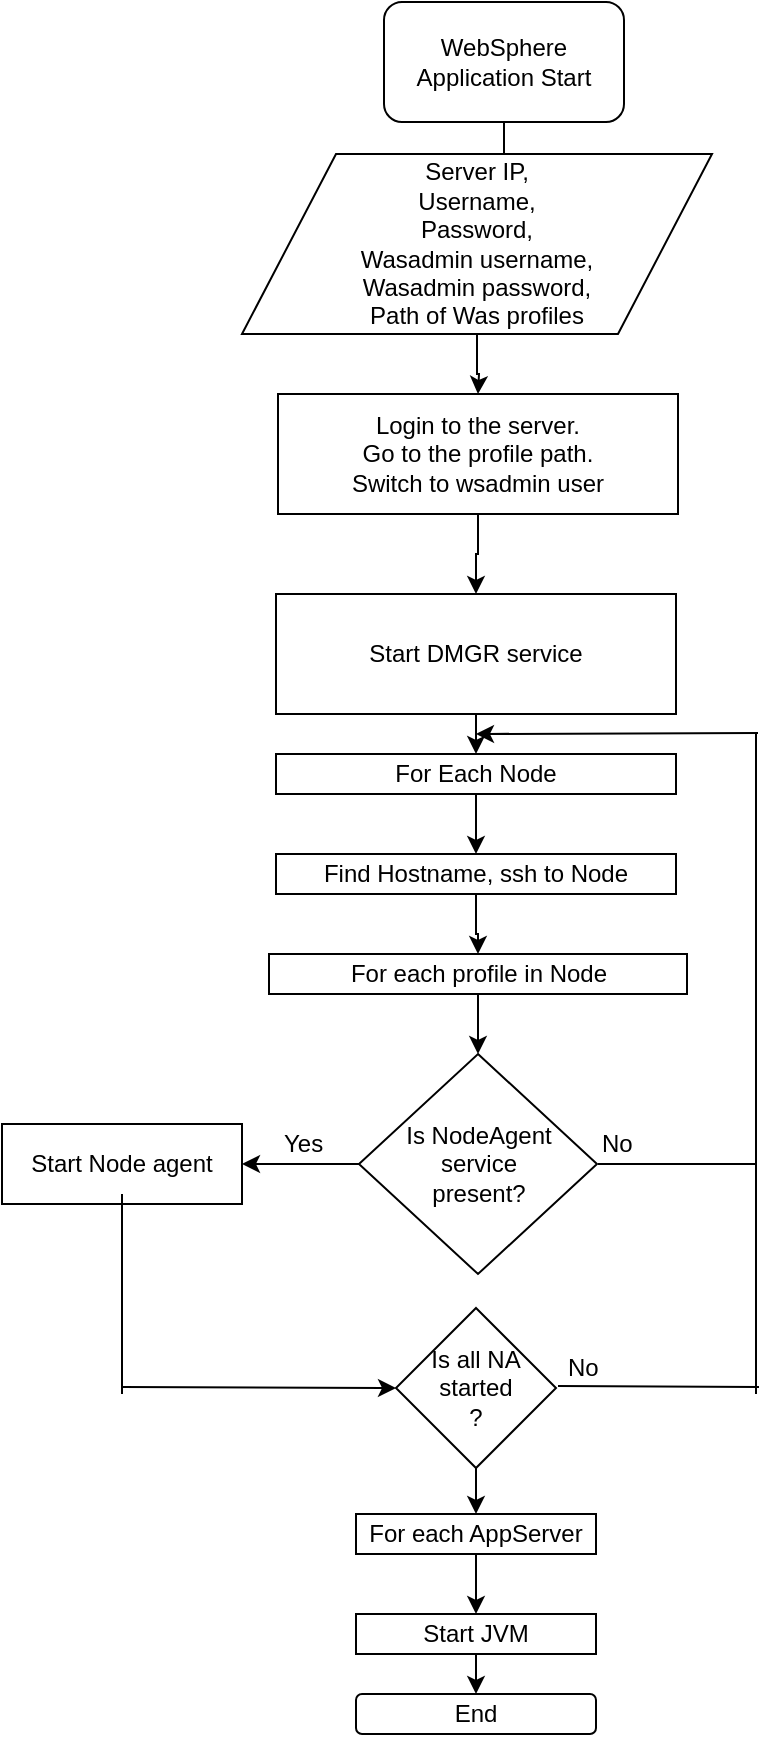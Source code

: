 <mxfile version="11.3.1" type="github" pages="1"><diagram id="XbEey4qihFn1aIaw0n4t" name="Page-1"><mxGraphModel dx="854" dy="468" grid="1" gridSize="10" guides="1" tooltips="1" connect="1" arrows="1" fold="1" page="1" pageScale="1" pageWidth="850" pageHeight="1100" math="0" shadow="0"><root><mxCell id="0"/><mxCell id="1" parent="0"/><mxCell id="oMd4Auz60f5KPNyBKYmL-3" value="" style="edgeStyle=orthogonalEdgeStyle;rounded=0;orthogonalLoop=1;jettySize=auto;html=1;entryX=0.5;entryY=0;entryDx=0;entryDy=0;" parent="1" source="oMd4Auz60f5KPNyBKYmL-1" target="oMd4Auz60f5KPNyBKYmL-4" edge="1"><mxGeometry relative="1" as="geometry"><mxPoint x="420" y="240" as="targetPoint"/></mxGeometry></mxCell><mxCell id="oMd4Auz60f5KPNyBKYmL-1" value="WebSphere Application Start" style="rounded=1;whiteSpace=wrap;html=1;" parent="1" vertex="1"><mxGeometry x="374" y="164" width="120" height="60" as="geometry"/></mxCell><mxCell id="oMd4Auz60f5KPNyBKYmL-6" value="" style="edgeStyle=orthogonalEdgeStyle;rounded=0;orthogonalLoop=1;jettySize=auto;html=1;" parent="1" source="oMd4Auz60f5KPNyBKYmL-4" edge="1"><mxGeometry relative="1" as="geometry"><mxPoint x="421" y="360" as="targetPoint"/></mxGeometry></mxCell><mxCell id="oMd4Auz60f5KPNyBKYmL-4" value="Server IP,&lt;br&gt;Username,&lt;br&gt;Password,&lt;br&gt;Wasadmin username,&lt;br&gt;Wasadmin password,&lt;br&gt;Path of Was profiles" style="shape=parallelogram;perimeter=parallelogramPerimeter;whiteSpace=wrap;html=1;" parent="1" vertex="1"><mxGeometry x="303" y="240" width="235" height="90" as="geometry"/></mxCell><mxCell id="ldHxyFsKk509pLCEU5e3-24" style="edgeStyle=orthogonalEdgeStyle;rounded=0;orthogonalLoop=1;jettySize=auto;html=1;exitX=0.5;exitY=1;exitDx=0;exitDy=0;entryX=0.5;entryY=0;entryDx=0;entryDy=0;" parent="1" source="oMd4Auz60f5KPNyBKYmL-8" target="oMd4Auz60f5KPNyBKYmL-9" edge="1"><mxGeometry relative="1" as="geometry"/></mxCell><mxCell id="oMd4Auz60f5KPNyBKYmL-8" value="Login to the server.&lt;br&gt;Go to the profile path.&lt;br&gt;Switch to wsadmin user" style="rounded=0;whiteSpace=wrap;html=1;" parent="1" vertex="1"><mxGeometry x="321" y="360" width="200" height="60" as="geometry"/></mxCell><mxCell id="ldHxyFsKk509pLCEU5e3-25" style="edgeStyle=orthogonalEdgeStyle;rounded=0;orthogonalLoop=1;jettySize=auto;html=1;exitX=0.5;exitY=1;exitDx=0;exitDy=0;entryX=0.5;entryY=0;entryDx=0;entryDy=0;" parent="1" source="oMd4Auz60f5KPNyBKYmL-9" target="oMd4Auz60f5KPNyBKYmL-13" edge="1"><mxGeometry relative="1" as="geometry"/></mxCell><mxCell id="oMd4Auz60f5KPNyBKYmL-9" value="Start DMGR service" style="rounded=0;whiteSpace=wrap;html=1;" parent="1" vertex="1"><mxGeometry x="320" y="460" width="200" height="60" as="geometry"/></mxCell><mxCell id="ldHxyFsKk509pLCEU5e3-31" style="edgeStyle=orthogonalEdgeStyle;rounded=0;orthogonalLoop=1;jettySize=auto;html=1;exitX=0.5;exitY=1;exitDx=0;exitDy=0;entryX=0.5;entryY=0;entryDx=0;entryDy=0;" parent="1" source="oMd4Auz60f5KPNyBKYmL-13" edge="1"><mxGeometry relative="1" as="geometry"><mxPoint x="420" y="590" as="targetPoint"/></mxGeometry></mxCell><mxCell id="oMd4Auz60f5KPNyBKYmL-13" value="For Each Node" style="rounded=0;whiteSpace=wrap;html=1;" parent="1" vertex="1"><mxGeometry x="320" y="540" width="200" height="20" as="geometry"/></mxCell><mxCell id="b6VbqGa2AgNqBlgmkM4E-3" value="" style="edgeStyle=orthogonalEdgeStyle;rounded=0;orthogonalLoop=1;jettySize=auto;html=1;" parent="1" source="ldHxyFsKk509pLCEU5e3-17" target="b6VbqGa2AgNqBlgmkM4E-2" edge="1"><mxGeometry relative="1" as="geometry"/></mxCell><mxCell id="ldHxyFsKk509pLCEU5e3-17" value="Find Hostname, ssh to Node" style="rounded=0;whiteSpace=wrap;html=1;" parent="1" vertex="1"><mxGeometry x="320" y="590" width="200" height="20" as="geometry"/></mxCell><mxCell id="b6VbqGa2AgNqBlgmkM4E-7" value="" style="edgeStyle=orthogonalEdgeStyle;rounded=0;orthogonalLoop=1;jettySize=auto;html=1;" parent="1" source="b6VbqGa2AgNqBlgmkM4E-2" edge="1"><mxGeometry relative="1" as="geometry"><mxPoint x="421" y="690" as="targetPoint"/></mxGeometry></mxCell><mxCell id="b6VbqGa2AgNqBlgmkM4E-2" value="For each profile in Node" style="rounded=0;whiteSpace=wrap;html=1;" parent="1" vertex="1"><mxGeometry x="316.5" y="640" width="209" height="20" as="geometry"/></mxCell><mxCell id="kcEfun5Aln1re3D9TaMT-24" value="" style="edgeStyle=orthogonalEdgeStyle;rounded=0;orthogonalLoop=1;jettySize=auto;html=1;" edge="1" parent="1" source="kcEfun5Aln1re3D9TaMT-2" target="kcEfun5Aln1re3D9TaMT-11"><mxGeometry relative="1" as="geometry"/></mxCell><mxCell id="kcEfun5Aln1re3D9TaMT-2" value="Is NodeAgent&lt;br&gt;service&lt;br&gt;present?" style="rhombus;whiteSpace=wrap;html=1;" vertex="1" parent="1"><mxGeometry x="361.5" y="690" width="119" height="110" as="geometry"/></mxCell><mxCell id="kcEfun5Aln1re3D9TaMT-5" value="No" style="text;html=1;resizable=0;points=[];autosize=1;align=left;verticalAlign=top;spacingTop=-4;" vertex="1" parent="1"><mxGeometry x="481" y="725" width="30" height="20" as="geometry"/></mxCell><mxCell id="kcEfun5Aln1re3D9TaMT-6" value="" style="endArrow=none;html=1;" edge="1" parent="1"><mxGeometry width="50" height="50" relative="1" as="geometry"><mxPoint x="481" y="745" as="sourcePoint"/><mxPoint x="560" y="745" as="targetPoint"/></mxGeometry></mxCell><mxCell id="kcEfun5Aln1re3D9TaMT-7" value="" style="endArrow=none;html=1;" edge="1" parent="1"><mxGeometry width="50" height="50" relative="1" as="geometry"><mxPoint x="560" y="745" as="sourcePoint"/><mxPoint x="560" y="530" as="targetPoint"/></mxGeometry></mxCell><mxCell id="kcEfun5Aln1re3D9TaMT-8" value="" style="endArrow=classic;html=1;" edge="1" parent="1"><mxGeometry width="50" height="50" relative="1" as="geometry"><mxPoint x="561" y="529.5" as="sourcePoint"/><mxPoint x="420" y="530" as="targetPoint"/></mxGeometry></mxCell><mxCell id="kcEfun5Aln1re3D9TaMT-11" value="Start Node agent" style="rounded=0;whiteSpace=wrap;html=1;" vertex="1" parent="1"><mxGeometry x="183" y="725" width="120" height="40" as="geometry"/></mxCell><mxCell id="kcEfun5Aln1re3D9TaMT-32" value="" style="edgeStyle=orthogonalEdgeStyle;rounded=0;orthogonalLoop=1;jettySize=auto;html=1;" edge="1" parent="1" source="kcEfun5Aln1re3D9TaMT-17"><mxGeometry relative="1" as="geometry"><mxPoint x="420" y="920" as="targetPoint"/></mxGeometry></mxCell><mxCell id="kcEfun5Aln1re3D9TaMT-17" value="Is all NA&lt;br&gt;started&lt;br&gt;?" style="rhombus;whiteSpace=wrap;html=1;" vertex="1" parent="1"><mxGeometry x="380" y="817" width="80" height="80" as="geometry"/></mxCell><mxCell id="kcEfun5Aln1re3D9TaMT-21" value="" style="endArrow=none;html=1;" edge="1" parent="1"><mxGeometry width="50" height="50" relative="1" as="geometry"><mxPoint x="461" y="856" as="sourcePoint"/><mxPoint x="561.5" y="856.5" as="targetPoint"/></mxGeometry></mxCell><mxCell id="kcEfun5Aln1re3D9TaMT-23" value="No" style="text;html=1;resizable=0;points=[];autosize=1;align=left;verticalAlign=top;spacingTop=-4;" vertex="1" parent="1"><mxGeometry x="464" y="837" width="30" height="20" as="geometry"/></mxCell><mxCell id="kcEfun5Aln1re3D9TaMT-25" value="Yes" style="text;html=1;resizable=0;points=[];autosize=1;align=left;verticalAlign=top;spacingTop=-4;" vertex="1" parent="1"><mxGeometry x="321.5" y="725" width="40" height="20" as="geometry"/></mxCell><mxCell id="kcEfun5Aln1re3D9TaMT-26" value="" style="endArrow=none;html=1;" edge="1" parent="1"><mxGeometry width="50" height="50" relative="1" as="geometry"><mxPoint x="560" y="860" as="sourcePoint"/><mxPoint x="560" y="740" as="targetPoint"/></mxGeometry></mxCell><mxCell id="kcEfun5Aln1re3D9TaMT-29" value="" style="endArrow=none;html=1;" edge="1" parent="1"><mxGeometry width="50" height="50" relative="1" as="geometry"><mxPoint x="243" y="860" as="sourcePoint"/><mxPoint x="243" y="760" as="targetPoint"/></mxGeometry></mxCell><mxCell id="kcEfun5Aln1re3D9TaMT-30" value="" style="endArrow=classic;html=1;entryX=0;entryY=0.5;entryDx=0;entryDy=0;" edge="1" parent="1" target="kcEfun5Aln1re3D9TaMT-17"><mxGeometry width="50" height="50" relative="1" as="geometry"><mxPoint x="243" y="856.5" as="sourcePoint"/><mxPoint x="313" y="856.5" as="targetPoint"/></mxGeometry></mxCell><mxCell id="kcEfun5Aln1re3D9TaMT-35" value="" style="edgeStyle=orthogonalEdgeStyle;rounded=0;orthogonalLoop=1;jettySize=auto;html=1;" edge="1" parent="1" source="kcEfun5Aln1re3D9TaMT-33" target="kcEfun5Aln1re3D9TaMT-34"><mxGeometry relative="1" as="geometry"/></mxCell><mxCell id="kcEfun5Aln1re3D9TaMT-33" value="For each AppServer" style="rounded=0;whiteSpace=wrap;html=1;" vertex="1" parent="1"><mxGeometry x="360" y="920" width="120" height="20" as="geometry"/></mxCell><mxCell id="kcEfun5Aln1re3D9TaMT-37" value="" style="edgeStyle=orthogonalEdgeStyle;rounded=0;orthogonalLoop=1;jettySize=auto;html=1;" edge="1" parent="1" source="kcEfun5Aln1re3D9TaMT-34"><mxGeometry relative="1" as="geometry"><mxPoint x="420" y="1010" as="targetPoint"/></mxGeometry></mxCell><mxCell id="kcEfun5Aln1re3D9TaMT-34" value="Start JVM" style="rounded=0;whiteSpace=wrap;html=1;" vertex="1" parent="1"><mxGeometry x="360" y="970" width="120" height="20" as="geometry"/></mxCell><mxCell id="kcEfun5Aln1re3D9TaMT-38" value="End" style="rounded=1;whiteSpace=wrap;html=1;" vertex="1" parent="1"><mxGeometry x="360" y="1010" width="120" height="20" as="geometry"/></mxCell></root></mxGraphModel></diagram></mxfile>